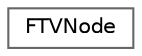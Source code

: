 digraph "Graphical Class Hierarchy"
{
 // INTERACTIVE_SVG=YES
 // LATEX_PDF_SIZE
  bgcolor="transparent";
  edge [fontname=Helvetica,fontsize=10,labelfontname=Helvetica,labelfontsize=10];
  node [fontname=Helvetica,fontsize=10,shape=box,height=0.2,width=0.4];
  rankdir="LR";
  Node0 [label="FTVNode",height=0.2,width=0.4,color="grey40", fillcolor="white", style="filled",URL="$d2/d4a/struct_f_t_v_node.html",tooltip=" "];
}
